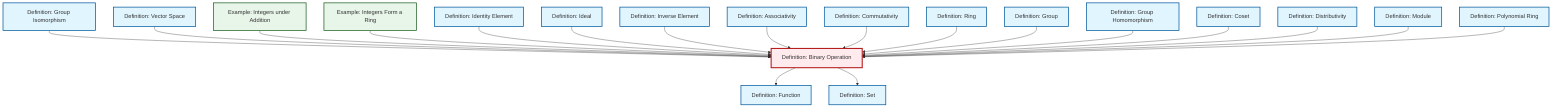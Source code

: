 graph TD
    classDef definition fill:#e1f5fe,stroke:#01579b,stroke-width:2px
    classDef theorem fill:#f3e5f5,stroke:#4a148c,stroke-width:2px
    classDef axiom fill:#fff3e0,stroke:#e65100,stroke-width:2px
    classDef example fill:#e8f5e9,stroke:#1b5e20,stroke-width:2px
    classDef current fill:#ffebee,stroke:#b71c1c,stroke-width:3px
    def-identity-element["Definition: Identity Element"]:::definition
    def-polynomial-ring["Definition: Polynomial Ring"]:::definition
    def-ideal["Definition: Ideal"]:::definition
    def-function["Definition: Function"]:::definition
    def-associativity["Definition: Associativity"]:::definition
    def-inverse-element["Definition: Inverse Element"]:::definition
    ex-integers-addition["Example: Integers under Addition"]:::example
    def-homomorphism["Definition: Group Homomorphism"]:::definition
    def-isomorphism["Definition: Group Isomorphism"]:::definition
    def-set["Definition: Set"]:::definition
    def-distributivity["Definition: Distributivity"]:::definition
    def-group["Definition: Group"]:::definition
    def-coset["Definition: Coset"]:::definition
    def-commutativity["Definition: Commutativity"]:::definition
    def-module["Definition: Module"]:::definition
    def-vector-space["Definition: Vector Space"]:::definition
    def-ring["Definition: Ring"]:::definition
    ex-integers-ring["Example: Integers Form a Ring"]:::example
    def-binary-operation["Definition: Binary Operation"]:::definition
    def-isomorphism --> def-binary-operation
    def-binary-operation --> def-function
    def-vector-space --> def-binary-operation
    ex-integers-addition --> def-binary-operation
    ex-integers-ring --> def-binary-operation
    def-identity-element --> def-binary-operation
    def-ideal --> def-binary-operation
    def-inverse-element --> def-binary-operation
    def-associativity --> def-binary-operation
    def-commutativity --> def-binary-operation
    def-ring --> def-binary-operation
    def-group --> def-binary-operation
    def-homomorphism --> def-binary-operation
    def-binary-operation --> def-set
    def-coset --> def-binary-operation
    def-distributivity --> def-binary-operation
    def-module --> def-binary-operation
    def-polynomial-ring --> def-binary-operation
    class def-binary-operation current